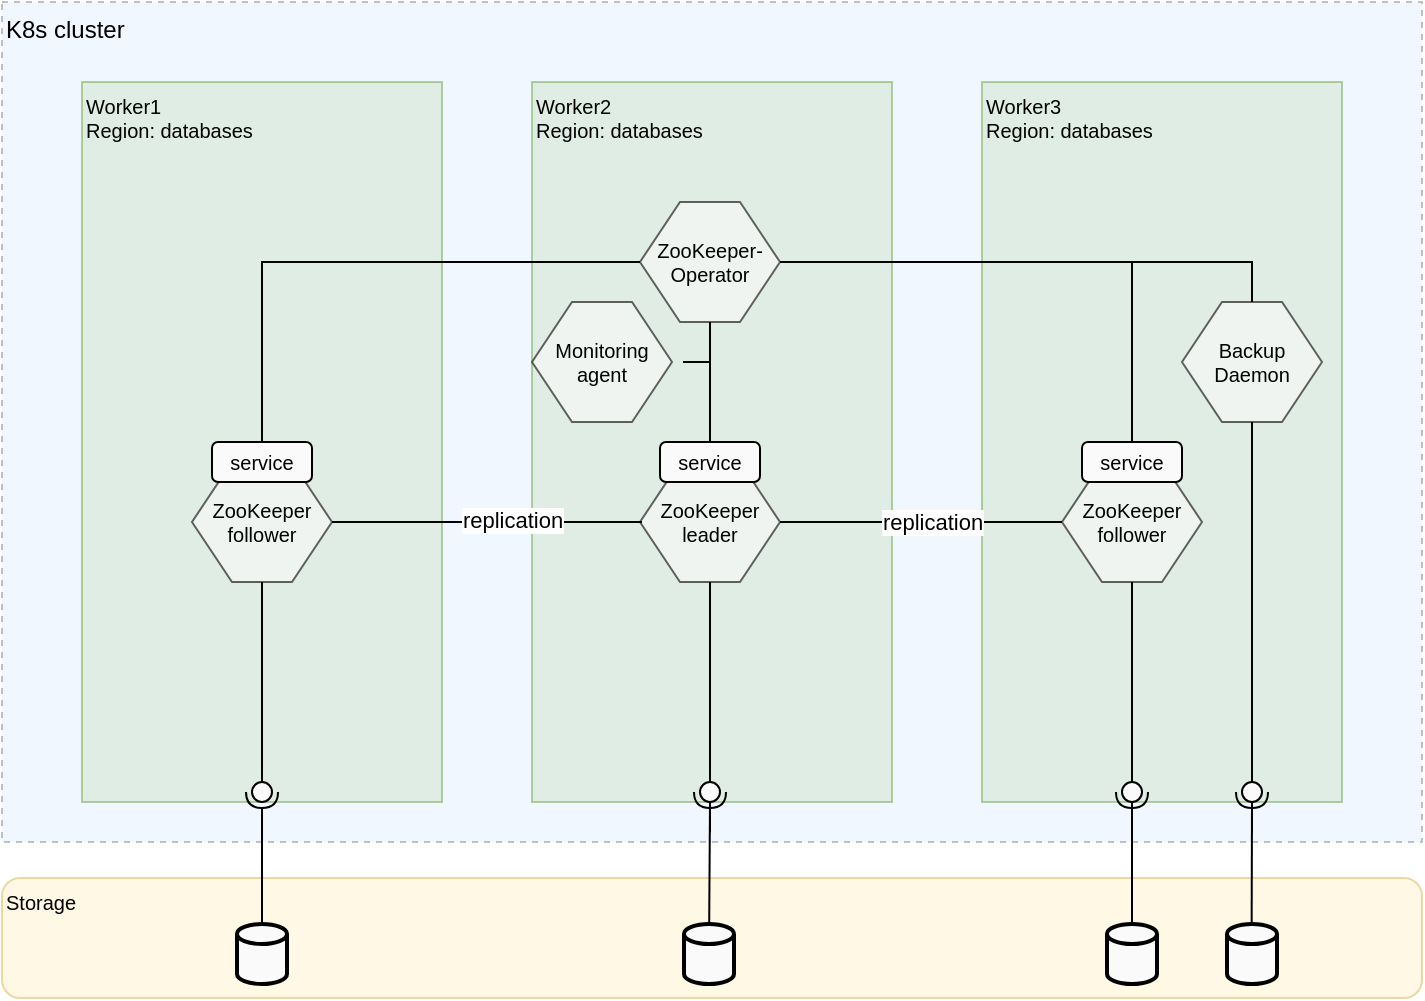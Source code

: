 <mxfile version="21.6.8" type="device" pages="2">
  <diagram name="Страница 1" id="-YfgnIa4UP3WqKYYjQnH">
    <mxGraphModel dx="683" dy="402" grid="1" gridSize="10" guides="1" tooltips="1" connect="1" arrows="1" fold="1" page="1" pageScale="1" pageWidth="827" pageHeight="1169" math="0" shadow="0">
      <root>
        <mxCell id="0" />
        <mxCell id="1" parent="0" />
        <mxCell id="nIf3mJZDL3B-lu-TJZeq-2" value="K8s cluster" style="rounded=0;whiteSpace=wrap;html=1;shadow=0;align=left;verticalAlign=top;fillColor=#cce5ff;strokeColor=#36393d;glass=0;opacity=30;dashed=1;" parent="1" vertex="1">
          <mxGeometry x="60" y="40" width="710" height="420" as="geometry" />
        </mxCell>
        <mxCell id="nIf3mJZDL3B-lu-TJZeq-11" value="Worker3&lt;br style=&quot;font-size: 10px;&quot;&gt;&lt;div style=&quot;font-size: 10px;&quot;&gt;&lt;span style=&quot;background-color: initial; font-size: 10px;&quot;&gt;Region: databases&lt;/span&gt;&lt;/div&gt;" style="rounded=0;whiteSpace=wrap;html=1;shadow=0;fillColor=#d5e8d4;strokeColor=#82b366;opacity=60;align=left;verticalAlign=top;fontSize=10;" parent="1" vertex="1">
          <mxGeometry x="550" y="80" width="180" height="360" as="geometry" />
        </mxCell>
        <mxCell id="nIf3mJZDL3B-lu-TJZeq-5" value="Worker1&lt;br style=&quot;font-size: 10px;&quot;&gt;&lt;div style=&quot;font-size: 10px;&quot;&gt;&lt;span style=&quot;background-color: initial; font-size: 10px;&quot;&gt;Region: databases&lt;/span&gt;&lt;/div&gt;" style="rounded=0;whiteSpace=wrap;html=1;shadow=0;fillColor=#d5e8d4;strokeColor=#82b366;opacity=60;align=left;verticalAlign=top;fontSize=10;" parent="1" vertex="1">
          <mxGeometry x="100" y="80" width="180" height="360" as="geometry" />
        </mxCell>
        <mxCell id="nIf3mJZDL3B-lu-TJZeq-10" value="Worker2&lt;br style=&quot;font-size: 10px;&quot;&gt;&lt;div style=&quot;font-size: 10px;&quot;&gt;&lt;span style=&quot;background-color: initial; font-size: 10px;&quot;&gt;Region: databases&lt;/span&gt;&lt;/div&gt;" style="rounded=0;whiteSpace=wrap;html=1;shadow=0;fillColor=#d5e8d4;strokeColor=#82b366;opacity=60;align=left;verticalAlign=top;fontSize=10;" parent="1" vertex="1">
          <mxGeometry x="325" y="80" width="180" height="360" as="geometry" />
        </mxCell>
        <mxCell id="nIf3mJZDL3B-lu-TJZeq-15" value="" style="group" parent="1" vertex="1" connectable="0">
          <mxGeometry x="155" y="260" width="70" height="70" as="geometry" />
        </mxCell>
        <mxCell id="nIf3mJZDL3B-lu-TJZeq-12" value="ZooKeeper&lt;br&gt;follower" style="shape=hexagon;perimeter=hexagonPerimeter2;whiteSpace=wrap;html=1;fixedSize=1;rounded=0;shadow=0;glass=0;sketch=0;fontSize=10;fillColor=#FAFAFA;opacity=60;" parent="nIf3mJZDL3B-lu-TJZeq-15" vertex="1">
          <mxGeometry y="10" width="70" height="60" as="geometry" />
        </mxCell>
        <mxCell id="nIf3mJZDL3B-lu-TJZeq-13" value="service" style="rounded=1;whiteSpace=wrap;html=1;shadow=0;glass=0;sketch=0;fontSize=10;fillColor=#FAFAFA;" parent="nIf3mJZDL3B-lu-TJZeq-15" vertex="1">
          <mxGeometry x="10" width="50" height="20" as="geometry" />
        </mxCell>
        <mxCell id="nIf3mJZDL3B-lu-TJZeq-16" value="" style="group" parent="1" vertex="1" connectable="0">
          <mxGeometry x="379" y="260" width="70" height="70" as="geometry" />
        </mxCell>
        <mxCell id="nIf3mJZDL3B-lu-TJZeq-17" value="ZooKeeper&lt;br&gt;leader" style="shape=hexagon;perimeter=hexagonPerimeter2;whiteSpace=wrap;html=1;fixedSize=1;rounded=0;shadow=0;glass=0;sketch=0;fontSize=10;fillColor=#FAFAFA;opacity=60;" parent="nIf3mJZDL3B-lu-TJZeq-16" vertex="1">
          <mxGeometry y="10" width="70" height="60" as="geometry" />
        </mxCell>
        <mxCell id="nIf3mJZDL3B-lu-TJZeq-18" value="service" style="rounded=1;whiteSpace=wrap;html=1;shadow=0;glass=0;sketch=0;fontSize=10;fillColor=#FAFAFA;" parent="nIf3mJZDL3B-lu-TJZeq-16" vertex="1">
          <mxGeometry x="10" width="50" height="20" as="geometry" />
        </mxCell>
        <mxCell id="nIf3mJZDL3B-lu-TJZeq-22" value="" style="group" parent="1" vertex="1" connectable="0">
          <mxGeometry x="379" y="130" width="70" height="70" as="geometry" />
        </mxCell>
        <mxCell id="G2EJJQW5Vd-TE2Jf9z74-1" style="edgeStyle=orthogonalEdgeStyle;rounded=0;orthogonalLoop=1;jettySize=auto;html=1;endArrow=none;endFill=0;" edge="1" parent="nIf3mJZDL3B-lu-TJZeq-22" source="nIf3mJZDL3B-lu-TJZeq-23">
          <mxGeometry relative="1" as="geometry">
            <mxPoint x="21" y="90" as="targetPoint" />
          </mxGeometry>
        </mxCell>
        <mxCell id="nIf3mJZDL3B-lu-TJZeq-23" value="ZooKeeper-Operator" style="shape=hexagon;perimeter=hexagonPerimeter2;whiteSpace=wrap;html=1;fixedSize=1;rounded=0;shadow=0;glass=0;sketch=0;fontSize=10;fillColor=#FAFAFA;opacity=60;" parent="nIf3mJZDL3B-lu-TJZeq-22" vertex="1">
          <mxGeometry y="10" width="70" height="60" as="geometry" />
        </mxCell>
        <mxCell id="nIf3mJZDL3B-lu-TJZeq-24" value="" style="group" parent="1" vertex="1" connectable="0">
          <mxGeometry x="325" y="180" width="70" height="70" as="geometry" />
        </mxCell>
        <mxCell id="nIf3mJZDL3B-lu-TJZeq-25" value="Monitoring agent" style="shape=hexagon;perimeter=hexagonPerimeter2;whiteSpace=wrap;html=1;fixedSize=1;rounded=0;shadow=0;glass=0;sketch=0;fontSize=10;fillColor=#FAFAFA;opacity=60;" parent="nIf3mJZDL3B-lu-TJZeq-24" vertex="1">
          <mxGeometry y="10" width="70" height="60" as="geometry" />
        </mxCell>
        <mxCell id="nIf3mJZDL3B-lu-TJZeq-26" value="" style="group" parent="1" vertex="1" connectable="0">
          <mxGeometry x="650" y="180" width="70" height="70" as="geometry" />
        </mxCell>
        <mxCell id="nIf3mJZDL3B-lu-TJZeq-27" value="Backup Daemon" style="shape=hexagon;perimeter=hexagonPerimeter2;whiteSpace=wrap;html=1;fixedSize=1;rounded=0;shadow=0;glass=0;sketch=0;fontSize=10;fillColor=#FAFAFA;opacity=60;" parent="nIf3mJZDL3B-lu-TJZeq-26" vertex="1">
          <mxGeometry y="10" width="70" height="60" as="geometry" />
        </mxCell>
        <mxCell id="nIf3mJZDL3B-lu-TJZeq-28" value="Storage" style="rounded=1;whiteSpace=wrap;html=1;shadow=0;glass=0;sketch=0;fontSize=10;fillColor=#fff2cc;align=left;verticalAlign=top;strokeColor=#d6b656;opacity=50;" parent="1" vertex="1">
          <mxGeometry x="60" y="478" width="710" height="60" as="geometry" />
        </mxCell>
        <mxCell id="nIf3mJZDL3B-lu-TJZeq-30" value="" style="strokeWidth=2;html=1;shape=mxgraph.flowchart.database;whiteSpace=wrap;rounded=0;shadow=0;glass=0;sketch=0;fontSize=10;fillColor=#FAFAFA;" parent="1" vertex="1">
          <mxGeometry x="177.5" y="501" width="25" height="30" as="geometry" />
        </mxCell>
        <mxCell id="nIf3mJZDL3B-lu-TJZeq-32" value="" style="strokeWidth=2;html=1;shape=mxgraph.flowchart.database;whiteSpace=wrap;rounded=0;shadow=0;glass=0;sketch=0;fontSize=10;fillColor=#FAFAFA;" parent="1" vertex="1">
          <mxGeometry x="612.5" y="501" width="25" height="30" as="geometry" />
        </mxCell>
        <mxCell id="nIf3mJZDL3B-lu-TJZeq-36" value="" style="group;rotation=90;" parent="1" vertex="1" connectable="0">
          <mxGeometry x="170" y="430" width="40" height="10" as="geometry" />
        </mxCell>
        <mxCell id="nIf3mJZDL3B-lu-TJZeq-33" value="" style="rounded=0;orthogonalLoop=1;jettySize=auto;html=1;endArrow=none;endFill=0;sketch=0;sourcePerimeterSpacing=0;targetPerimeterSpacing=0;fontSize=10;" parent="nIf3mJZDL3B-lu-TJZeq-36" target="nIf3mJZDL3B-lu-TJZeq-35" edge="1">
          <mxGeometry relative="1" as="geometry">
            <mxPoint x="20" y="-15" as="sourcePoint" />
          </mxGeometry>
        </mxCell>
        <mxCell id="nIf3mJZDL3B-lu-TJZeq-34" value="" style="rounded=0;orthogonalLoop=1;jettySize=auto;html=1;endArrow=halfCircle;endFill=0;entryX=0.5;entryY=0.5;endSize=6;strokeWidth=1;sketch=0;fontSize=10;" parent="nIf3mJZDL3B-lu-TJZeq-36" target="nIf3mJZDL3B-lu-TJZeq-35" edge="1">
          <mxGeometry relative="1" as="geometry">
            <mxPoint x="20" y="25" as="sourcePoint" />
          </mxGeometry>
        </mxCell>
        <mxCell id="nIf3mJZDL3B-lu-TJZeq-35" value="" style="ellipse;whiteSpace=wrap;html=1;align=center;aspect=fixed;resizable=0;points=[];outlineConnect=0;sketch=0;rounded=0;shadow=0;glass=0;fontSize=10;fillColor=#FAFAFA;rotation=90;" parent="nIf3mJZDL3B-lu-TJZeq-36" vertex="1">
          <mxGeometry x="15" width="10" height="10" as="geometry" />
        </mxCell>
        <mxCell id="nIf3mJZDL3B-lu-TJZeq-38" value="" style="endArrow=none;html=1;rounded=0;fontSize=10;" parent="1" target="nIf3mJZDL3B-lu-TJZeq-30" edge="1">
          <mxGeometry width="50" height="50" relative="1" as="geometry">
            <mxPoint x="190" y="450" as="sourcePoint" />
            <mxPoint x="580" y="350" as="targetPoint" />
          </mxGeometry>
        </mxCell>
        <mxCell id="nIf3mJZDL3B-lu-TJZeq-39" value="" style="endArrow=none;html=1;rounded=0;fontSize=10;exitX=0.5;exitY=1;exitDx=0;exitDy=0;" parent="1" source="nIf3mJZDL3B-lu-TJZeq-12" edge="1">
          <mxGeometry width="50" height="50" relative="1" as="geometry">
            <mxPoint x="530" y="380" as="sourcePoint" />
            <mxPoint x="190" y="420" as="targetPoint" />
          </mxGeometry>
        </mxCell>
        <mxCell id="nIf3mJZDL3B-lu-TJZeq-40" value="" style="group;rotation=90;" parent="1" vertex="1" connectable="0">
          <mxGeometry x="394" y="430" width="40" height="10" as="geometry" />
        </mxCell>
        <mxCell id="nIf3mJZDL3B-lu-TJZeq-41" value="" style="rounded=0;orthogonalLoop=1;jettySize=auto;html=1;endArrow=none;endFill=0;sketch=0;sourcePerimeterSpacing=0;targetPerimeterSpacing=0;fontSize=10;" parent="nIf3mJZDL3B-lu-TJZeq-40" target="nIf3mJZDL3B-lu-TJZeq-43" edge="1">
          <mxGeometry relative="1" as="geometry">
            <mxPoint x="20" y="-15" as="sourcePoint" />
          </mxGeometry>
        </mxCell>
        <mxCell id="nIf3mJZDL3B-lu-TJZeq-42" value="" style="rounded=0;orthogonalLoop=1;jettySize=auto;html=1;endArrow=halfCircle;endFill=0;entryX=0.5;entryY=0.5;endSize=6;strokeWidth=1;sketch=0;fontSize=10;" parent="nIf3mJZDL3B-lu-TJZeq-40" target="nIf3mJZDL3B-lu-TJZeq-43" edge="1">
          <mxGeometry relative="1" as="geometry">
            <mxPoint x="20" y="25" as="sourcePoint" />
          </mxGeometry>
        </mxCell>
        <mxCell id="nIf3mJZDL3B-lu-TJZeq-43" value="" style="ellipse;whiteSpace=wrap;html=1;align=center;aspect=fixed;resizable=0;points=[];outlineConnect=0;sketch=0;rounded=0;shadow=0;glass=0;fontSize=10;fillColor=#FAFAFA;rotation=90;" parent="nIf3mJZDL3B-lu-TJZeq-40" vertex="1">
          <mxGeometry x="15" width="10" height="10" as="geometry" />
        </mxCell>
        <mxCell id="nIf3mJZDL3B-lu-TJZeq-44" value="" style="group;rotation=90;" parent="1" vertex="1" connectable="0">
          <mxGeometry x="605" y="430" width="40" height="10" as="geometry" />
        </mxCell>
        <mxCell id="nIf3mJZDL3B-lu-TJZeq-45" value="" style="rounded=0;orthogonalLoop=1;jettySize=auto;html=1;endArrow=none;endFill=0;sketch=0;sourcePerimeterSpacing=0;targetPerimeterSpacing=0;fontSize=10;" parent="nIf3mJZDL3B-lu-TJZeq-44" target="nIf3mJZDL3B-lu-TJZeq-47" edge="1">
          <mxGeometry relative="1" as="geometry">
            <mxPoint x="20" y="-15" as="sourcePoint" />
          </mxGeometry>
        </mxCell>
        <mxCell id="nIf3mJZDL3B-lu-TJZeq-46" value="" style="rounded=0;orthogonalLoop=1;jettySize=auto;html=1;endArrow=halfCircle;endFill=0;entryX=0.5;entryY=0.5;endSize=6;strokeWidth=1;sketch=0;fontSize=10;" parent="nIf3mJZDL3B-lu-TJZeq-44" target="nIf3mJZDL3B-lu-TJZeq-47" edge="1">
          <mxGeometry relative="1" as="geometry">
            <mxPoint x="20" y="25" as="sourcePoint" />
          </mxGeometry>
        </mxCell>
        <mxCell id="nIf3mJZDL3B-lu-TJZeq-47" value="" style="ellipse;whiteSpace=wrap;html=1;align=center;aspect=fixed;resizable=0;points=[];outlineConnect=0;sketch=0;rounded=0;shadow=0;glass=0;fontSize=10;fillColor=#FAFAFA;rotation=90;" parent="nIf3mJZDL3B-lu-TJZeq-44" vertex="1">
          <mxGeometry x="15" width="10" height="10" as="geometry" />
        </mxCell>
        <mxCell id="nIf3mJZDL3B-lu-TJZeq-48" value="" style="endArrow=none;html=1;rounded=0;fontSize=10;startArrow=none;" parent="1" source="nIf3mJZDL3B-lu-TJZeq-31" edge="1">
          <mxGeometry width="50" height="50" relative="1" as="geometry">
            <mxPoint x="410" y="460" as="sourcePoint" />
            <mxPoint x="414" y="520" as="targetPoint" />
          </mxGeometry>
        </mxCell>
        <mxCell id="nIf3mJZDL3B-lu-TJZeq-49" value="" style="endArrow=none;html=1;rounded=0;fontSize=10;" parent="1" source="nIf3mJZDL3B-lu-TJZeq-43" target="nIf3mJZDL3B-lu-TJZeq-17" edge="1">
          <mxGeometry width="50" height="50" relative="1" as="geometry">
            <mxPoint x="530" y="400" as="sourcePoint" />
            <mxPoint x="580" y="350" as="targetPoint" />
          </mxGeometry>
        </mxCell>
        <mxCell id="nIf3mJZDL3B-lu-TJZeq-50" value="" style="endArrow=none;html=1;rounded=0;fontSize=10;entryX=0.5;entryY=1;entryDx=0;entryDy=0;" parent="1" source="nIf3mJZDL3B-lu-TJZeq-47" target="lXNFpKhYP-mfcQU4R0Z0-6" edge="1">
          <mxGeometry width="50" height="50" relative="1" as="geometry">
            <mxPoint x="530" y="400" as="sourcePoint" />
            <mxPoint x="625" y="320" as="targetPoint" />
          </mxGeometry>
        </mxCell>
        <mxCell id="nIf3mJZDL3B-lu-TJZeq-51" value="" style="endArrow=none;html=1;rounded=0;fontSize=10;exitX=0.5;exitY=0;exitDx=0;exitDy=0;exitPerimeter=0;" parent="1" source="nIf3mJZDL3B-lu-TJZeq-32" target="nIf3mJZDL3B-lu-TJZeq-47" edge="1">
          <mxGeometry width="50" height="50" relative="1" as="geometry">
            <mxPoint x="530" y="400" as="sourcePoint" />
            <mxPoint x="580" y="350" as="targetPoint" />
          </mxGeometry>
        </mxCell>
        <mxCell id="nIf3mJZDL3B-lu-TJZeq-52" value="" style="endArrow=none;html=1;rounded=0;fontSize=10;exitX=0;exitY=0.5;exitDx=0;exitDy=0;" parent="1" source="nIf3mJZDL3B-lu-TJZeq-23" target="nIf3mJZDL3B-lu-TJZeq-13" edge="1">
          <mxGeometry width="50" height="50" relative="1" as="geometry">
            <mxPoint x="530" y="340" as="sourcePoint" />
            <mxPoint x="580" y="290" as="targetPoint" />
            <Array as="points">
              <mxPoint x="190" y="170" />
            </Array>
          </mxGeometry>
        </mxCell>
        <mxCell id="nIf3mJZDL3B-lu-TJZeq-54" value="" style="endArrow=none;html=1;rounded=0;fontSize=10;exitX=1;exitY=0.5;exitDx=0;exitDy=0;entryX=0.5;entryY=0;entryDx=0;entryDy=0;" parent="1" source="nIf3mJZDL3B-lu-TJZeq-23" edge="1">
          <mxGeometry width="50" height="50" relative="1" as="geometry">
            <mxPoint x="530" y="340" as="sourcePoint" />
            <mxPoint x="625" y="260" as="targetPoint" />
            <Array as="points">
              <mxPoint x="625" y="170" />
            </Array>
          </mxGeometry>
        </mxCell>
        <mxCell id="nIf3mJZDL3B-lu-TJZeq-56" value="" style="endArrow=none;html=1;rounded=0;fontSize=10;exitX=1;exitY=0.5;exitDx=0;exitDy=0;entryX=0.5;entryY=0;entryDx=0;entryDy=0;" parent="1" source="nIf3mJZDL3B-lu-TJZeq-23" target="nIf3mJZDL3B-lu-TJZeq-27" edge="1">
          <mxGeometry width="50" height="50" relative="1" as="geometry">
            <mxPoint x="530" y="340" as="sourcePoint" />
            <mxPoint x="580" y="290" as="targetPoint" />
            <Array as="points">
              <mxPoint x="685" y="170" />
            </Array>
          </mxGeometry>
        </mxCell>
        <mxCell id="nIf3mJZDL3B-lu-TJZeq-58" value="" style="endArrow=none;html=1;rounded=0;fontSize=10;exitX=1;exitY=0.5;exitDx=0;exitDy=0;entryX=0.014;entryY=0.5;entryDx=0;entryDy=0;entryPerimeter=0;startArrow=none;" parent="1" target="nIf3mJZDL3B-lu-TJZeq-17" edge="1">
          <mxGeometry width="50" height="50" relative="1" as="geometry">
            <mxPoint x="325" y="300" as="sourcePoint" />
            <mxPoint x="580" y="290" as="targetPoint" />
          </mxGeometry>
        </mxCell>
        <mxCell id="nIf3mJZDL3B-lu-TJZeq-60" value="" style="endArrow=none;html=1;rounded=0;fontSize=10;exitX=1;exitY=0.5;exitDx=0;exitDy=0;entryX=0;entryY=0.5;entryDx=0;entryDy=0;" parent="1" source="nIf3mJZDL3B-lu-TJZeq-12" target="nIf3mJZDL3B-lu-TJZeq-17" edge="1">
          <mxGeometry width="50" height="50" relative="1" as="geometry">
            <mxPoint x="225" y="300" as="sourcePoint" />
            <mxPoint x="275.7" y="300" as="targetPoint" />
          </mxGeometry>
        </mxCell>
        <mxCell id="lXNFpKhYP-mfcQU4R0Z0-1" value="replication" style="edgeLabel;html=1;align=center;verticalAlign=middle;resizable=0;points=[];" parent="nIf3mJZDL3B-lu-TJZeq-60" vertex="1" connectable="0">
          <mxGeometry x="0.169" y="1" relative="1" as="geometry">
            <mxPoint as="offset" />
          </mxGeometry>
        </mxCell>
        <mxCell id="nIf3mJZDL3B-lu-TJZeq-63" value="" style="endArrow=none;html=1;rounded=0;fontSize=10;" parent="1" source="nIf3mJZDL3B-lu-TJZeq-43" target="nIf3mJZDL3B-lu-TJZeq-31" edge="1">
          <mxGeometry width="50" height="50" relative="1" as="geometry">
            <mxPoint x="414" y="440.0" as="sourcePoint" />
            <mxPoint x="414" y="520" as="targetPoint" />
          </mxGeometry>
        </mxCell>
        <mxCell id="nIf3mJZDL3B-lu-TJZeq-31" value="" style="strokeWidth=2;html=1;shape=mxgraph.flowchart.database;whiteSpace=wrap;rounded=0;shadow=0;glass=0;sketch=0;fontSize=10;fillColor=#FAFAFA;" parent="1" vertex="1">
          <mxGeometry x="401" y="501" width="25" height="30" as="geometry" />
        </mxCell>
        <mxCell id="lXNFpKhYP-mfcQU4R0Z0-5" value="" style="group" parent="1" vertex="1" connectable="0">
          <mxGeometry x="590" y="260" width="70" height="70" as="geometry" />
        </mxCell>
        <mxCell id="lXNFpKhYP-mfcQU4R0Z0-6" value="ZooKeeper&lt;br&gt;follower" style="shape=hexagon;perimeter=hexagonPerimeter2;whiteSpace=wrap;html=1;fixedSize=1;rounded=0;shadow=0;glass=0;sketch=0;fontSize=10;fillColor=#FAFAFA;opacity=60;" parent="lXNFpKhYP-mfcQU4R0Z0-5" vertex="1">
          <mxGeometry y="10" width="70" height="60" as="geometry" />
        </mxCell>
        <mxCell id="lXNFpKhYP-mfcQU4R0Z0-7" value="service" style="rounded=1;whiteSpace=wrap;html=1;shadow=0;glass=0;sketch=0;fontSize=10;fillColor=#FAFAFA;" parent="lXNFpKhYP-mfcQU4R0Z0-5" vertex="1">
          <mxGeometry x="10" width="50" height="20" as="geometry" />
        </mxCell>
        <mxCell id="lXNFpKhYP-mfcQU4R0Z0-8" style="edgeStyle=orthogonalEdgeStyle;rounded=0;orthogonalLoop=1;jettySize=auto;html=1;entryX=0;entryY=0.5;entryDx=0;entryDy=0;endArrow=none;endFill=0;" parent="1" source="nIf3mJZDL3B-lu-TJZeq-17" target="lXNFpKhYP-mfcQU4R0Z0-6" edge="1">
          <mxGeometry relative="1" as="geometry" />
        </mxCell>
        <mxCell id="lXNFpKhYP-mfcQU4R0Z0-9" value="replication" style="edgeLabel;html=1;align=center;verticalAlign=middle;resizable=0;points=[];" parent="lXNFpKhYP-mfcQU4R0Z0-8" vertex="1" connectable="0">
          <mxGeometry x="0.075" relative="1" as="geometry">
            <mxPoint as="offset" />
          </mxGeometry>
        </mxCell>
        <mxCell id="lXNFpKhYP-mfcQU4R0Z0-10" value="" style="group;rotation=90;" parent="1" vertex="1" connectable="0">
          <mxGeometry x="665" y="430" width="40" height="10" as="geometry" />
        </mxCell>
        <mxCell id="lXNFpKhYP-mfcQU4R0Z0-11" value="" style="rounded=0;orthogonalLoop=1;jettySize=auto;html=1;endArrow=none;endFill=0;sketch=0;sourcePerimeterSpacing=0;targetPerimeterSpacing=0;fontSize=10;" parent="lXNFpKhYP-mfcQU4R0Z0-10" target="lXNFpKhYP-mfcQU4R0Z0-13" edge="1">
          <mxGeometry relative="1" as="geometry">
            <mxPoint x="20" y="-15" as="sourcePoint" />
          </mxGeometry>
        </mxCell>
        <mxCell id="lXNFpKhYP-mfcQU4R0Z0-12" value="" style="rounded=0;orthogonalLoop=1;jettySize=auto;html=1;endArrow=halfCircle;endFill=0;entryX=0.5;entryY=0.5;endSize=6;strokeWidth=1;sketch=0;fontSize=10;" parent="lXNFpKhYP-mfcQU4R0Z0-10" target="lXNFpKhYP-mfcQU4R0Z0-13" edge="1">
          <mxGeometry relative="1" as="geometry">
            <mxPoint x="20" y="25" as="sourcePoint" />
          </mxGeometry>
        </mxCell>
        <mxCell id="lXNFpKhYP-mfcQU4R0Z0-13" value="" style="ellipse;whiteSpace=wrap;html=1;align=center;aspect=fixed;resizable=0;points=[];outlineConnect=0;sketch=0;rounded=0;shadow=0;glass=0;fontSize=10;fillColor=#FAFAFA;rotation=90;" parent="lXNFpKhYP-mfcQU4R0Z0-10" vertex="1">
          <mxGeometry x="15" width="10" height="10" as="geometry" />
        </mxCell>
        <mxCell id="lXNFpKhYP-mfcQU4R0Z0-14" value="" style="endArrow=none;html=1;rounded=0;fontSize=10;entryX=0.5;entryY=1;entryDx=0;entryDy=0;" parent="1" target="nIf3mJZDL3B-lu-TJZeq-27" edge="1">
          <mxGeometry width="50" height="50" relative="1" as="geometry">
            <mxPoint x="685" y="420" as="sourcePoint" />
            <mxPoint x="635" y="340" as="targetPoint" />
          </mxGeometry>
        </mxCell>
        <mxCell id="lXNFpKhYP-mfcQU4R0Z0-15" value="" style="endArrow=none;html=1;rounded=0;fontSize=10;exitX=0.873;exitY=0.367;exitDx=0;exitDy=0;exitPerimeter=0;" parent="1" target="lXNFpKhYP-mfcQU4R0Z0-13" edge="1">
          <mxGeometry width="50" height="50" relative="1" as="geometry">
            <mxPoint x="684.83" y="500.02" as="sourcePoint" />
            <mxPoint x="595" y="360" as="targetPoint" />
          </mxGeometry>
        </mxCell>
        <mxCell id="lXNFpKhYP-mfcQU4R0Z0-16" value="" style="strokeWidth=2;html=1;shape=mxgraph.flowchart.database;whiteSpace=wrap;rounded=0;shadow=0;glass=0;sketch=0;fontSize=10;fillColor=#FAFAFA;" parent="1" vertex="1">
          <mxGeometry x="672.5" y="501" width="25" height="30" as="geometry" />
        </mxCell>
        <mxCell id="G2EJJQW5Vd-TE2Jf9z74-2" style="edgeStyle=orthogonalEdgeStyle;rounded=0;orthogonalLoop=1;jettySize=auto;html=1;entryX=0.5;entryY=0;entryDx=0;entryDy=0;endArrow=none;endFill=0;" edge="1" parent="1" source="nIf3mJZDL3B-lu-TJZeq-23" target="nIf3mJZDL3B-lu-TJZeq-18">
          <mxGeometry relative="1" as="geometry" />
        </mxCell>
      </root>
    </mxGraphModel>
  </diagram>
  <diagram id="nKIUmdFqf13q6_TKDVd7" name="Страница 2">
    <mxGraphModel dx="954" dy="555" grid="1" gridSize="10" guides="1" tooltips="1" connect="1" arrows="1" fold="1" page="1" pageScale="1" pageWidth="827" pageHeight="1169" math="0" shadow="0">
      <root>
        <mxCell id="0" />
        <mxCell id="1" parent="0" />
        <mxCell id="3OOUrAOxJZfPPRbuHg8w-97" value="" style="ellipse;whiteSpace=wrap;html=1;aspect=fixed;rounded=0;shadow=0;glass=0;sketch=0;fontSize=10;opacity=60;fillColor=none;" vertex="1" parent="1">
          <mxGeometry x="289" y="80" width="390" height="390" as="geometry" />
        </mxCell>
        <mxCell id="3OOUrAOxJZfPPRbuHg8w-50" value="Amazon Flexible PostgreSQL" style="shape=cylinder3;whiteSpace=wrap;html=1;boundedLbl=1;backgroundOutline=1;size=15;rounded=0;shadow=0;glass=0;sketch=0;fontSize=10;fillColor=#f5f5f5;opacity=50;fontColor=#333333;strokeColor=#666666;" vertex="1" parent="1">
          <mxGeometry x="384" y="240" width="60" height="80" as="geometry" />
        </mxCell>
        <mxCell id="3OOUrAOxJZfPPRbuHg8w-51" value="AWS RDS/Aurora" style="shape=cylinder3;whiteSpace=wrap;html=1;boundedLbl=1;backgroundOutline=1;size=15;rounded=0;shadow=0;glass=0;sketch=0;fontSize=10;fillColor=#f5f5f5;opacity=50;fontColor=#333333;strokeColor=#666666;" vertex="1" parent="1">
          <mxGeometry x="450" y="310" width="60" height="80" as="geometry" />
        </mxCell>
        <mxCell id="3OOUrAOxJZfPPRbuHg8w-52" value="GCP&lt;br style=&quot;font-size: 10px;&quot;&gt;Cloud SQL" style="shape=cylinder3;whiteSpace=wrap;html=1;boundedLbl=1;backgroundOutline=1;size=15;rounded=0;shadow=0;glass=0;sketch=0;fontSize=10;fillColor=#f5f5f5;opacity=50;fontColor=#333333;strokeColor=#666666;" vertex="1" parent="1">
          <mxGeometry x="520" y="240" width="60" height="80" as="geometry" />
        </mxCell>
        <mxCell id="3OOUrAOxJZfPPRbuHg8w-53" value="PosgreSQL" style="shape=cylinder3;whiteSpace=wrap;html=1;boundedLbl=1;backgroundOutline=1;size=15;rounded=0;shadow=0;glass=0;sketch=0;fontSize=10;fillColor=#f5f5f5;opacity=50;strokeColor=#666666;fontColor=#333333;" vertex="1" parent="1">
          <mxGeometry x="450" y="170" width="60" height="80" as="geometry" />
        </mxCell>
        <mxCell id="3OOUrAOxJZfPPRbuHg8w-70" value="" style="group" vertex="1" connectable="0" parent="1">
          <mxGeometry x="270" y="140" width="80" height="80" as="geometry" />
        </mxCell>
        <mxCell id="3OOUrAOxJZfPPRbuHg8w-61" value="" style="ellipse;shape=doubleEllipse;whiteSpace=wrap;html=1;aspect=fixed;rounded=0;shadow=0;glass=0;sketch=0;fontSize=8;fillColor=#dae8fc;opacity=70;strokeColor=#6c8ebf;" vertex="1" parent="3OOUrAOxJZfPPRbuHg8w-70">
          <mxGeometry width="80" height="80" as="geometry" />
        </mxCell>
        <mxCell id="3OOUrAOxJZfPPRbuHg8w-59" value="" style="sketch=0;pointerEvents=1;shadow=0;dashed=0;html=1;strokeColor=none;fillColor=#505050;labelPosition=center;verticalLabelPosition=bottom;verticalAlign=top;outlineConnect=0;align=center;shape=mxgraph.office.concepts.walkthrough;rounded=0;glass=0;fontSize=8;opacity=70;" vertex="1" parent="3OOUrAOxJZfPPRbuHg8w-70">
          <mxGeometry x="30" y="11" width="41" height="58" as="geometry" />
        </mxCell>
        <mxCell id="3OOUrAOxJZfPPRbuHg8w-60" value="" style="sketch=0;pointerEvents=1;shadow=0;dashed=0;html=1;strokeColor=none;fillColor=#505050;labelPosition=center;verticalLabelPosition=bottom;verticalAlign=top;outlineConnect=0;align=center;shape=mxgraph.office.concepts.settings_office_365;rounded=0;glass=0;fontSize=8;opacity=70;" vertex="1" parent="3OOUrAOxJZfPPRbuHg8w-70">
          <mxGeometry x="10" y="24.5" width="31" height="31" as="geometry" />
        </mxCell>
        <mxCell id="3OOUrAOxJZfPPRbuHg8w-71" value="" style="group" vertex="1" connectable="0" parent="1">
          <mxGeometry x="270" y="330" width="80" height="80" as="geometry" />
        </mxCell>
        <mxCell id="3OOUrAOxJZfPPRbuHg8w-68" value="" style="ellipse;shape=doubleEllipse;whiteSpace=wrap;html=1;aspect=fixed;rounded=0;shadow=0;glass=0;sketch=0;fontSize=8;fillColor=#dae8fc;opacity=70;strokeColor=#6c8ebf;" vertex="1" parent="3OOUrAOxJZfPPRbuHg8w-71">
          <mxGeometry width="80" height="80" as="geometry" />
        </mxCell>
        <mxCell id="3OOUrAOxJZfPPRbuHg8w-63" value="" style="sketch=0;shadow=0;dashed=0;html=1;strokeColor=none;fillColor=#505050;labelPosition=center;verticalLabelPosition=bottom;verticalAlign=top;outlineConnect=0;align=center;shape=mxgraph.office.databases.database_mirror_witness_node;rounded=0;glass=0;fontSize=8;opacity=70;" vertex="1" parent="3OOUrAOxJZfPPRbuHg8w-71">
          <mxGeometry x="19.5" y="20" width="40" height="40" as="geometry" />
        </mxCell>
        <mxCell id="3OOUrAOxJZfPPRbuHg8w-87" value="" style="group" vertex="1" connectable="0" parent="1">
          <mxGeometry x="620" y="140" width="80" height="80" as="geometry" />
        </mxCell>
        <mxCell id="3OOUrAOxJZfPPRbuHg8w-85" value="" style="ellipse;shape=doubleEllipse;whiteSpace=wrap;html=1;aspect=fixed;rounded=0;shadow=0;glass=0;sketch=0;fontSize=8;fillColor=#dae8fc;opacity=70;strokeColor=#6c8ebf;" vertex="1" parent="3OOUrAOxJZfPPRbuHg8w-87">
          <mxGeometry width="80" height="80" as="geometry" />
        </mxCell>
        <mxCell id="3OOUrAOxJZfPPRbuHg8w-86" value="" style="group" vertex="1" connectable="0" parent="3OOUrAOxJZfPPRbuHg8w-87">
          <mxGeometry x="14" y="10" width="50" height="58" as="geometry" />
        </mxCell>
        <mxCell id="3OOUrAOxJZfPPRbuHg8w-77" value="" style="sketch=0;shadow=0;dashed=0;html=1;strokeColor=none;fillColor=#505050;labelPosition=center;verticalLabelPosition=bottom;verticalAlign=top;outlineConnect=0;align=center;shape=mxgraph.office.databases.database_mini_3;rounded=0;glass=0;fontSize=8;opacity=70;" vertex="1" parent="3OOUrAOxJZfPPRbuHg8w-86">
          <mxGeometry x="27.083" y="24.239" width="22.917" height="25.321" as="geometry" />
        </mxCell>
        <mxCell id="3OOUrAOxJZfPPRbuHg8w-83" value="" style="sketch=0;shadow=0;dashed=0;html=1;strokeColor=none;fillColor=#505050;labelPosition=center;verticalLabelPosition=bottom;verticalAlign=top;outlineConnect=0;align=center;shape=mxgraph.office.databases.database_mirror_witness_node;rounded=0;glass=0;fontSize=8;opacity=70;" vertex="1" parent="3OOUrAOxJZfPPRbuHg8w-86">
          <mxGeometry y="6.925" width="50" height="51.075" as="geometry" />
        </mxCell>
        <mxCell id="3OOUrAOxJZfPPRbuHg8w-84" value="" style="sketch=0;pointerEvents=1;shadow=0;dashed=0;html=1;strokeColor=none;fillColor=#505050;labelPosition=center;verticalLabelPosition=bottom;verticalAlign=top;outlineConnect=0;align=center;shape=mxgraph.office.concepts.settings_office_365;rounded=0;glass=0;fontSize=8;opacity=70;" vertex="1" parent="3OOUrAOxJZfPPRbuHg8w-86">
          <mxGeometry x="26.042" width="15.625" height="14.716" as="geometry" />
        </mxCell>
        <mxCell id="3OOUrAOxJZfPPRbuHg8w-90" value="" style="group" vertex="1" connectable="0" parent="1">
          <mxGeometry x="440" y="440" width="80" height="80" as="geometry" />
        </mxCell>
        <mxCell id="3OOUrAOxJZfPPRbuHg8w-69" value="" style="ellipse;shape=doubleEllipse;whiteSpace=wrap;html=1;aspect=fixed;rounded=0;shadow=0;glass=0;sketch=0;fontSize=8;fillColor=#dae8fc;opacity=70;strokeColor=#6c8ebf;" vertex="1" parent="3OOUrAOxJZfPPRbuHg8w-90">
          <mxGeometry width="80" height="80" as="geometry" />
        </mxCell>
        <mxCell id="3OOUrAOxJZfPPRbuHg8w-88" value="" style="sketch=0;shadow=0;dashed=0;html=1;strokeColor=none;fillColor=#505050;labelPosition=center;verticalLabelPosition=bottom;verticalAlign=top;outlineConnect=0;align=center;shape=mxgraph.office.databases.database;rounded=0;glass=0;fontSize=8;opacity=70;" vertex="1" parent="3OOUrAOxJZfPPRbuHg8w-90">
          <mxGeometry x="17" y="16" width="21" height="30" as="geometry" />
        </mxCell>
        <mxCell id="3OOUrAOxJZfPPRbuHg8w-89" value="" style="sketch=0;pointerEvents=1;shadow=0;dashed=0;html=1;strokeColor=none;fillColor=#505050;labelPosition=center;verticalLabelPosition=bottom;verticalAlign=top;outlineConnect=0;align=center;shape=mxgraph.office.devices.hard_disk;rounded=0;glass=0;fontSize=8;opacity=70;" vertex="1" parent="3OOUrAOxJZfPPRbuHg8w-90">
          <mxGeometry x="40" y="31" width="22" height="30" as="geometry" />
        </mxCell>
        <mxCell id="3OOUrAOxJZfPPRbuHg8w-93" value="" style="group" vertex="1" connectable="0" parent="1">
          <mxGeometry x="620" y="330" width="80" height="80" as="geometry" />
        </mxCell>
        <mxCell id="3OOUrAOxJZfPPRbuHg8w-92" value="" style="ellipse;shape=doubleEllipse;whiteSpace=wrap;html=1;aspect=fixed;rounded=0;shadow=0;glass=0;sketch=0;fontSize=8;fillColor=#dae8fc;opacity=70;strokeColor=#6c8ebf;" vertex="1" parent="3OOUrAOxJZfPPRbuHg8w-93">
          <mxGeometry width="80" height="80" as="geometry" />
        </mxCell>
        <mxCell id="3OOUrAOxJZfPPRbuHg8w-91" value="" style="sketch=0;html=1;dashed=0;whitespace=wrap;fillColor=#7d7f83;strokeColor=#ffffff;points=[[0.005,0.63,0],[0.1,0.2,0],[0.9,0.2,0],[0.5,0,0],[0.995,0.63,0],[0.72,0.99,0],[0.5,1,0],[0.28,0.99,0]];verticalLabelPosition=bottom;align=center;verticalAlign=top;shape=mxgraph.kubernetes.icon;prIcon=api;rounded=0;shadow=0;glass=0;fontSize=10;opacity=80;" vertex="1" parent="3OOUrAOxJZfPPRbuHg8w-93">
          <mxGeometry x="11" y="3" width="59" height="70" as="geometry" />
        </mxCell>
        <mxCell id="3OOUrAOxJZfPPRbuHg8w-94" value="" style="group" vertex="1" connectable="0" parent="1">
          <mxGeometry x="444" y="50" width="80" height="80" as="geometry" />
        </mxCell>
        <mxCell id="3OOUrAOxJZfPPRbuHg8w-75" value="" style="ellipse;shape=doubleEllipse;whiteSpace=wrap;html=1;aspect=fixed;rounded=0;shadow=0;glass=0;sketch=0;fontSize=8;fillColor=#dae8fc;opacity=70;strokeColor=#6c8ebf;" vertex="1" parent="3OOUrAOxJZfPPRbuHg8w-94">
          <mxGeometry width="80" height="80" as="geometry" />
        </mxCell>
        <mxCell id="3OOUrAOxJZfPPRbuHg8w-72" value="" style="sketch=0;shadow=0;dashed=0;html=1;strokeColor=none;fillColor=#505050;labelPosition=center;verticalLabelPosition=bottom;verticalAlign=top;outlineConnect=0;align=center;shape=mxgraph.office.databases.monitoring_store;rounded=0;glass=0;fontSize=8;opacity=70;" vertex="1" parent="3OOUrAOxJZfPPRbuHg8w-94">
          <mxGeometry x="20" y="20" width="40" height="40" as="geometry" />
        </mxCell>
        <mxCell id="3OOUrAOxJZfPPRbuHg8w-79" value="" style="sketch=0;pointerEvents=1;shadow=0;dashed=0;html=1;strokeColor=none;fillColor=#505050;labelPosition=center;verticalLabelPosition=bottom;verticalAlign=top;outlineConnect=0;align=center;shape=mxgraph.office.concepts.search;rounded=0;glass=0;fontSize=8;opacity=70;" vertex="1" parent="3OOUrAOxJZfPPRbuHg8w-94">
          <mxGeometry x="20" y="41.5" width="20" height="18.5" as="geometry" />
        </mxCell>
        <mxCell id="3OOUrAOxJZfPPRbuHg8w-99" value="Operator Framework" style="text;strokeColor=none;align=center;fillColor=none;html=1;verticalAlign=middle;whiteSpace=wrap;rounded=0;fontSize=12;" vertex="1" parent="1">
          <mxGeometry x="200" y="130" width="60" height="30" as="geometry" />
        </mxCell>
        <mxCell id="3OOUrAOxJZfPPRbuHg8w-100" value="Monitoring agent" style="text;strokeColor=none;align=center;fillColor=none;html=1;verticalAlign=middle;whiteSpace=wrap;rounded=0;fontSize=12;" vertex="1" parent="1">
          <mxGeometry x="454" y="10" width="60" height="30" as="geometry" />
        </mxCell>
        <mxCell id="3OOUrAOxJZfPPRbuHg8w-101" value="DBaaS agent" style="text;strokeColor=none;align=center;fillColor=none;html=1;verticalAlign=middle;whiteSpace=wrap;rounded=0;fontSize=12;" vertex="1" parent="1">
          <mxGeometry x="700" y="110" width="60" height="30" as="geometry" />
        </mxCell>
        <mxCell id="3OOUrAOxJZfPPRbuHg8w-102" value="Cloud Native" style="text;strokeColor=none;align=center;fillColor=none;html=1;verticalAlign=middle;whiteSpace=wrap;rounded=0;fontSize=12;" vertex="1" parent="1">
          <mxGeometry x="700" y="320" width="60" height="30" as="geometry" />
        </mxCell>
        <mxCell id="3OOUrAOxJZfPPRbuHg8w-103" value="Backup agent" style="text;strokeColor=none;align=center;fillColor=none;html=1;verticalAlign=middle;whiteSpace=wrap;rounded=0;fontSize=12;" vertex="1" parent="1">
          <mxGeometry x="454" y="530" width="60" height="30" as="geometry" />
        </mxCell>
        <mxCell id="3OOUrAOxJZfPPRbuHg8w-104" value="Deployment schemes" style="text;strokeColor=none;align=center;fillColor=none;html=1;verticalAlign=middle;whiteSpace=wrap;rounded=0;fontSize=12;" vertex="1" parent="1">
          <mxGeometry x="190" y="335" width="60" height="30" as="geometry" />
        </mxCell>
      </root>
    </mxGraphModel>
  </diagram>
</mxfile>
